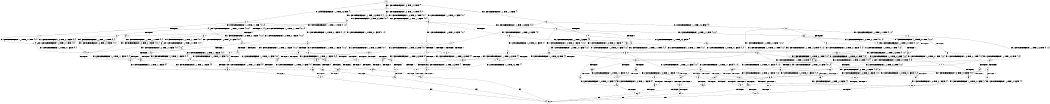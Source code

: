 digraph BCG {
size = "7, 10.5";
center = TRUE;
node [shape = circle];
0 [peripheries = 2];
0 -> 1 [label = "EX !1 !ATOMIC_EXCH_BRANCH (1, +0, TRUE, +0, 1, TRUE) !{}"];
0 -> 2 [label = "EX !2 !ATOMIC_EXCH_BRANCH (1, +1, TRUE, +0, 3, TRUE) !{}"];
0 -> 3 [label = "EX !0 !ATOMIC_EXCH_BRANCH (1, +1, TRUE, +1, 1, FALSE) !{}"];
1 -> 4 [label = "EX !2 !ATOMIC_EXCH_BRANCH (1, +1, TRUE, +0, 3, TRUE) !{0, 1}"];
1 -> 5 [label = "EX !0 !ATOMIC_EXCH_BRANCH (1, +1, TRUE, +1, 1, FALSE) !{0, 1}"];
1 -> 6 [label = "EX !1 !ATOMIC_EXCH_BRANCH (1, +0, TRUE, +0, 1, TRUE) !{0, 1}"];
2 -> 7 [label = "TERMINATE !2"];
2 -> 8 [label = "EX !1 !ATOMIC_EXCH_BRANCH (1, +0, TRUE, +0, 1, FALSE) !{0, 1, 2}"];
2 -> 9 [label = "EX !0 !ATOMIC_EXCH_BRANCH (1, +1, TRUE, +1, 1, TRUE) !{0, 1, 2}"];
3 -> 10 [label = "TERMINATE !0"];
3 -> 11 [label = "EX !1 !ATOMIC_EXCH_BRANCH (1, +0, TRUE, +0, 1, FALSE) !{0}"];
3 -> 12 [label = "EX !2 !ATOMIC_EXCH_BRANCH (1, +1, TRUE, +0, 3, FALSE) !{0}"];
4 -> 13 [label = "TERMINATE !2"];
4 -> 14 [label = "EX !0 !ATOMIC_EXCH_BRANCH (1, +1, TRUE, +1, 1, TRUE) !{0, 1, 2}"];
4 -> 8 [label = "EX !1 !ATOMIC_EXCH_BRANCH (1, +0, TRUE, +0, 1, FALSE) !{0, 1, 2}"];
5 -> 15 [label = "TERMINATE !0"];
5 -> 16 [label = "EX !2 !ATOMIC_EXCH_BRANCH (1, +1, TRUE, +0, 3, FALSE) !{0, 1}"];
5 -> 17 [label = "EX !1 !ATOMIC_EXCH_BRANCH (1, +0, TRUE, +0, 1, FALSE) !{0, 1}"];
6 -> 4 [label = "EX !2 !ATOMIC_EXCH_BRANCH (1, +1, TRUE, +0, 3, TRUE) !{0, 1}"];
6 -> 5 [label = "EX !0 !ATOMIC_EXCH_BRANCH (1, +1, TRUE, +1, 1, FALSE) !{0, 1}"];
6 -> 6 [label = "EX !1 !ATOMIC_EXCH_BRANCH (1, +0, TRUE, +0, 1, TRUE) !{0, 1}"];
7 -> 18 [label = "EX !1 !ATOMIC_EXCH_BRANCH (1, +0, TRUE, +0, 1, FALSE) !{0, 1}"];
7 -> 19 [label = "EX !0 !ATOMIC_EXCH_BRANCH (1, +1, TRUE, +1, 1, TRUE) !{0, 1}"];
8 -> 20 [label = "TERMINATE !1"];
8 -> 21 [label = "TERMINATE !2"];
8 -> 22 [label = "EX !0 !ATOMIC_EXCH_BRANCH (1, +1, TRUE, +1, 1, FALSE) !{0, 1, 2}"];
9 -> 23 [label = "TERMINATE !2"];
9 -> 24 [label = "EX !1 !ATOMIC_EXCH_BRANCH (1, +0, TRUE, +0, 1, FALSE) !{0, 1, 2}"];
9 -> 9 [label = "EX !0 !ATOMIC_EXCH_BRANCH (1, +1, TRUE, +1, 1, TRUE) !{0, 1, 2}"];
10 -> 25 [label = "EX !1 !ATOMIC_EXCH_BRANCH (1, +0, TRUE, +0, 1, FALSE) !{}"];
10 -> 26 [label = "EX !2 !ATOMIC_EXCH_BRANCH (1, +1, TRUE, +0, 3, FALSE) !{}"];
11 -> 27 [label = "TERMINATE !1"];
11 -> 28 [label = "TERMINATE !0"];
11 -> 29 [label = "EX !2 !ATOMIC_EXCH_BRANCH (1, +1, TRUE, +0, 3, TRUE) !{0, 1}"];
12 -> 30 [label = "TERMINATE !0"];
12 -> 31 [label = "EX !1 !ATOMIC_EXCH_BRANCH (1, +0, TRUE, +0, 1, FALSE) !{0, 1, 2}"];
12 -> 32 [label = "EX !2 !ATOMIC_EXCH_BRANCH (1, +0, TRUE, +1, 1, TRUE) !{0, 1, 2}"];
13 -> 33 [label = "EX !0 !ATOMIC_EXCH_BRANCH (1, +1, TRUE, +1, 1, TRUE) !{0, 1}"];
13 -> 18 [label = "EX !1 !ATOMIC_EXCH_BRANCH (1, +0, TRUE, +0, 1, FALSE) !{0, 1}"];
14 -> 34 [label = "TERMINATE !2"];
14 -> 24 [label = "EX !1 !ATOMIC_EXCH_BRANCH (1, +0, TRUE, +0, 1, FALSE) !{0, 1, 2}"];
14 -> 14 [label = "EX !0 !ATOMIC_EXCH_BRANCH (1, +1, TRUE, +1, 1, TRUE) !{0, 1, 2}"];
15 -> 35 [label = "EX !2 !ATOMIC_EXCH_BRANCH (1, +1, TRUE, +0, 3, FALSE) !{1}"];
15 -> 36 [label = "EX !1 !ATOMIC_EXCH_BRANCH (1, +0, TRUE, +0, 1, FALSE) !{1}"];
16 -> 37 [label = "TERMINATE !0"];
16 -> 38 [label = "EX !2 !ATOMIC_EXCH_BRANCH (1, +0, TRUE, +1, 1, TRUE) !{0, 1, 2}"];
16 -> 31 [label = "EX !1 !ATOMIC_EXCH_BRANCH (1, +0, TRUE, +0, 1, FALSE) !{0, 1, 2}"];
17 -> 27 [label = "TERMINATE !1"];
17 -> 28 [label = "TERMINATE !0"];
17 -> 29 [label = "EX !2 !ATOMIC_EXCH_BRANCH (1, +1, TRUE, +0, 3, TRUE) !{0, 1}"];
18 -> 39 [label = "TERMINATE !1"];
18 -> 40 [label = "EX !0 !ATOMIC_EXCH_BRANCH (1, +1, TRUE, +1, 1, FALSE) !{0, 1}"];
19 -> 41 [label = "EX !1 !ATOMIC_EXCH_BRANCH (1, +0, TRUE, +0, 1, FALSE) !{0, 1}"];
19 -> 19 [label = "EX !0 !ATOMIC_EXCH_BRANCH (1, +1, TRUE, +1, 1, TRUE) !{0, 1}"];
20 -> 42 [label = "TERMINATE !2"];
20 -> 43 [label = "EX !0 !ATOMIC_EXCH_BRANCH (1, +1, TRUE, +1, 1, FALSE) !{0, 2}"];
21 -> 39 [label = "TERMINATE !1"];
21 -> 40 [label = "EX !0 !ATOMIC_EXCH_BRANCH (1, +1, TRUE, +1, 1, FALSE) !{0, 1}"];
22 -> 44 [label = "TERMINATE !1"];
22 -> 45 [label = "TERMINATE !2"];
22 -> 46 [label = "TERMINATE !0"];
23 -> 41 [label = "EX !1 !ATOMIC_EXCH_BRANCH (1, +0, TRUE, +0, 1, FALSE) !{0, 1}"];
23 -> 19 [label = "EX !0 !ATOMIC_EXCH_BRANCH (1, +1, TRUE, +1, 1, TRUE) !{0, 1}"];
24 -> 47 [label = "TERMINATE !1"];
24 -> 48 [label = "TERMINATE !2"];
24 -> 22 [label = "EX !0 !ATOMIC_EXCH_BRANCH (1, +1, TRUE, +1, 1, FALSE) !{0, 1, 2}"];
25 -> 49 [label = "TERMINATE !1"];
25 -> 50 [label = "EX !2 !ATOMIC_EXCH_BRANCH (1, +1, TRUE, +0, 3, TRUE) !{1}"];
26 -> 51 [label = "EX !1 !ATOMIC_EXCH_BRANCH (1, +0, TRUE, +0, 1, FALSE) !{1, 2}"];
26 -> 52 [label = "EX !2 !ATOMIC_EXCH_BRANCH (1, +0, TRUE, +1, 1, TRUE) !{1, 2}"];
27 -> 53 [label = "TERMINATE !0"];
27 -> 54 [label = "EX !2 !ATOMIC_EXCH_BRANCH (1, +1, TRUE, +0, 3, TRUE) !{0}"];
28 -> 49 [label = "TERMINATE !1"];
28 -> 50 [label = "EX !2 !ATOMIC_EXCH_BRANCH (1, +1, TRUE, +0, 3, TRUE) !{1}"];
29 -> 44 [label = "TERMINATE !1"];
29 -> 45 [label = "TERMINATE !2"];
29 -> 46 [label = "TERMINATE !0"];
30 -> 51 [label = "EX !1 !ATOMIC_EXCH_BRANCH (1, +0, TRUE, +0, 1, FALSE) !{1, 2}"];
30 -> 52 [label = "EX !2 !ATOMIC_EXCH_BRANCH (1, +0, TRUE, +1, 1, TRUE) !{1, 2}"];
31 -> 55 [label = "TERMINATE !1"];
31 -> 56 [label = "TERMINATE !0"];
31 -> 57 [label = "EX !2 !ATOMIC_EXCH_BRANCH (1, +0, TRUE, +1, 1, FALSE) !{0, 1, 2}"];
32 -> 58 [label = "TERMINATE !0"];
32 -> 59 [label = "EX !1 !ATOMIC_EXCH_BRANCH (1, +0, TRUE, +0, 1, TRUE) !{0, 1, 2}"];
32 -> 60 [label = "EX !2 !ATOMIC_EXCH_BRANCH (1, +1, TRUE, +0, 3, TRUE) !{0, 1, 2}"];
33 -> 41 [label = "EX !1 !ATOMIC_EXCH_BRANCH (1, +0, TRUE, +0, 1, FALSE) !{0, 1}"];
33 -> 33 [label = "EX !0 !ATOMIC_EXCH_BRANCH (1, +1, TRUE, +1, 1, TRUE) !{0, 1}"];
34 -> 41 [label = "EX !1 !ATOMIC_EXCH_BRANCH (1, +0, TRUE, +0, 1, FALSE) !{0, 1}"];
34 -> 33 [label = "EX !0 !ATOMIC_EXCH_BRANCH (1, +1, TRUE, +1, 1, TRUE) !{0, 1}"];
35 -> 61 [label = "EX !2 !ATOMIC_EXCH_BRANCH (1, +0, TRUE, +1, 1, TRUE) !{1, 2}"];
35 -> 51 [label = "EX !1 !ATOMIC_EXCH_BRANCH (1, +0, TRUE, +0, 1, FALSE) !{1, 2}"];
36 -> 49 [label = "TERMINATE !1"];
36 -> 50 [label = "EX !2 !ATOMIC_EXCH_BRANCH (1, +1, TRUE, +0, 3, TRUE) !{1}"];
37 -> 61 [label = "EX !2 !ATOMIC_EXCH_BRANCH (1, +0, TRUE, +1, 1, TRUE) !{1, 2}"];
37 -> 51 [label = "EX !1 !ATOMIC_EXCH_BRANCH (1, +0, TRUE, +0, 1, FALSE) !{1, 2}"];
38 -> 62 [label = "TERMINATE !0"];
38 -> 63 [label = "EX !2 !ATOMIC_EXCH_BRANCH (1, +1, TRUE, +0, 3, TRUE) !{0, 1, 2}"];
38 -> 59 [label = "EX !1 !ATOMIC_EXCH_BRANCH (1, +0, TRUE, +0, 1, TRUE) !{0, 1, 2}"];
39 -> 64 [label = "EX !0 !ATOMIC_EXCH_BRANCH (1, +1, TRUE, +1, 1, FALSE) !{0}"];
40 -> 65 [label = "TERMINATE !1"];
40 -> 66 [label = "TERMINATE !0"];
41 -> 67 [label = "TERMINATE !1"];
41 -> 40 [label = "EX !0 !ATOMIC_EXCH_BRANCH (1, +1, TRUE, +1, 1, FALSE) !{0, 1}"];
42 -> 64 [label = "EX !0 !ATOMIC_EXCH_BRANCH (1, +1, TRUE, +1, 1, FALSE) !{0}"];
43 -> 68 [label = "TERMINATE !2"];
43 -> 69 [label = "TERMINATE !0"];
44 -> 68 [label = "TERMINATE !2"];
44 -> 69 [label = "TERMINATE !0"];
45 -> 65 [label = "TERMINATE !1"];
45 -> 66 [label = "TERMINATE !0"];
46 -> 70 [label = "TERMINATE !1"];
46 -> 71 [label = "TERMINATE !2"];
47 -> 72 [label = "TERMINATE !2"];
47 -> 43 [label = "EX !0 !ATOMIC_EXCH_BRANCH (1, +1, TRUE, +1, 1, FALSE) !{0, 2}"];
48 -> 67 [label = "TERMINATE !1"];
48 -> 40 [label = "EX !0 !ATOMIC_EXCH_BRANCH (1, +1, TRUE, +1, 1, FALSE) !{0, 1}"];
49 -> 73 [label = "EX !2 !ATOMIC_EXCH_BRANCH (1, +1, TRUE, +0, 3, TRUE) !{}"];
50 -> 70 [label = "TERMINATE !1"];
50 -> 71 [label = "TERMINATE !2"];
51 -> 74 [label = "TERMINATE !1"];
51 -> 75 [label = "EX !2 !ATOMIC_EXCH_BRANCH (1, +0, TRUE, +1, 1, FALSE) !{1, 2}"];
52 -> 76 [label = "EX !1 !ATOMIC_EXCH_BRANCH (1, +0, TRUE, +0, 1, TRUE) !{1, 2}"];
52 -> 77 [label = "EX !2 !ATOMIC_EXCH_BRANCH (1, +1, TRUE, +0, 3, TRUE) !{1, 2}"];
53 -> 73 [label = "EX !2 !ATOMIC_EXCH_BRANCH (1, +1, TRUE, +0, 3, TRUE) !{}"];
54 -> 68 [label = "TERMINATE !2"];
54 -> 69 [label = "TERMINATE !0"];
55 -> 78 [label = "TERMINATE !0"];
55 -> 79 [label = "EX !2 !ATOMIC_EXCH_BRANCH (1, +0, TRUE, +1, 1, FALSE) !{0, 2}"];
56 -> 74 [label = "TERMINATE !1"];
56 -> 75 [label = "EX !2 !ATOMIC_EXCH_BRANCH (1, +0, TRUE, +1, 1, FALSE) !{1, 2}"];
57 -> 80 [label = "TERMINATE !1"];
57 -> 81 [label = "TERMINATE !2"];
57 -> 82 [label = "TERMINATE !0"];
58 -> 76 [label = "EX !1 !ATOMIC_EXCH_BRANCH (1, +0, TRUE, +0, 1, TRUE) !{1, 2}"];
58 -> 77 [label = "EX !2 !ATOMIC_EXCH_BRANCH (1, +1, TRUE, +0, 3, TRUE) !{1, 2}"];
59 -> 62 [label = "TERMINATE !0"];
59 -> 63 [label = "EX !2 !ATOMIC_EXCH_BRANCH (1, +1, TRUE, +0, 3, TRUE) !{0, 1, 2}"];
59 -> 59 [label = "EX !1 !ATOMIC_EXCH_BRANCH (1, +0, TRUE, +0, 1, TRUE) !{0, 1, 2}"];
60 -> 83 [label = "TERMINATE !2"];
60 -> 84 [label = "TERMINATE !0"];
60 -> 85 [label = "EX !1 !ATOMIC_EXCH_BRANCH (1, +0, TRUE, +0, 1, FALSE) !{0, 1, 2}"];
61 -> 86 [label = "EX !2 !ATOMIC_EXCH_BRANCH (1, +1, TRUE, +0, 3, TRUE) !{1, 2}"];
61 -> 76 [label = "EX !1 !ATOMIC_EXCH_BRANCH (1, +0, TRUE, +0, 1, TRUE) !{1, 2}"];
62 -> 86 [label = "EX !2 !ATOMIC_EXCH_BRANCH (1, +1, TRUE, +0, 3, TRUE) !{1, 2}"];
62 -> 76 [label = "EX !1 !ATOMIC_EXCH_BRANCH (1, +0, TRUE, +0, 1, TRUE) !{1, 2}"];
63 -> 87 [label = "TERMINATE !2"];
63 -> 88 [label = "TERMINATE !0"];
63 -> 85 [label = "EX !1 !ATOMIC_EXCH_BRANCH (1, +0, TRUE, +0, 1, FALSE) !{0, 1, 2}"];
64 -> 89 [label = "TERMINATE !0"];
65 -> 89 [label = "TERMINATE !0"];
66 -> 90 [label = "TERMINATE !1"];
67 -> 64 [label = "EX !0 !ATOMIC_EXCH_BRANCH (1, +1, TRUE, +1, 1, FALSE) !{0}"];
68 -> 89 [label = "TERMINATE !0"];
69 -> 91 [label = "TERMINATE !2"];
70 -> 91 [label = "TERMINATE !2"];
71 -> 90 [label = "TERMINATE !1"];
72 -> 64 [label = "EX !0 !ATOMIC_EXCH_BRANCH (1, +1, TRUE, +1, 1, FALSE) !{0}"];
73 -> 91 [label = "TERMINATE !2"];
74 -> 92 [label = "EX !2 !ATOMIC_EXCH_BRANCH (1, +0, TRUE, +1, 1, FALSE) !{2}"];
75 -> 93 [label = "TERMINATE !1"];
75 -> 94 [label = "TERMINATE !2"];
76 -> 86 [label = "EX !2 !ATOMIC_EXCH_BRANCH (1, +1, TRUE, +0, 3, TRUE) !{1, 2}"];
76 -> 76 [label = "EX !1 !ATOMIC_EXCH_BRANCH (1, +0, TRUE, +0, 1, TRUE) !{1, 2}"];
77 -> 95 [label = "TERMINATE !2"];
77 -> 96 [label = "EX !1 !ATOMIC_EXCH_BRANCH (1, +0, TRUE, +0, 1, FALSE) !{1, 2}"];
78 -> 92 [label = "EX !2 !ATOMIC_EXCH_BRANCH (1, +0, TRUE, +1, 1, FALSE) !{2}"];
79 -> 97 [label = "TERMINATE !2"];
79 -> 98 [label = "TERMINATE !0"];
80 -> 97 [label = "TERMINATE !2"];
80 -> 98 [label = "TERMINATE !0"];
81 -> 99 [label = "TERMINATE !1"];
81 -> 100 [label = "TERMINATE !0"];
82 -> 93 [label = "TERMINATE !1"];
82 -> 94 [label = "TERMINATE !2"];
83 -> 101 [label = "TERMINATE !0"];
83 -> 102 [label = "EX !1 !ATOMIC_EXCH_BRANCH (1, +0, TRUE, +0, 1, FALSE) !{0, 1}"];
84 -> 95 [label = "TERMINATE !2"];
84 -> 96 [label = "EX !1 !ATOMIC_EXCH_BRANCH (1, +0, TRUE, +0, 1, FALSE) !{1, 2}"];
85 -> 80 [label = "TERMINATE !1"];
85 -> 81 [label = "TERMINATE !2"];
85 -> 82 [label = "TERMINATE !0"];
86 -> 103 [label = "TERMINATE !2"];
86 -> 96 [label = "EX !1 !ATOMIC_EXCH_BRANCH (1, +0, TRUE, +0, 1, FALSE) !{1, 2}"];
87 -> 104 [label = "TERMINATE !0"];
87 -> 102 [label = "EX !1 !ATOMIC_EXCH_BRANCH (1, +0, TRUE, +0, 1, FALSE) !{0, 1}"];
88 -> 103 [label = "TERMINATE !2"];
88 -> 96 [label = "EX !1 !ATOMIC_EXCH_BRANCH (1, +0, TRUE, +0, 1, FALSE) !{1, 2}"];
89 -> 105 [label = "exit"];
90 -> 105 [label = "exit"];
91 -> 105 [label = "exit"];
92 -> 106 [label = "TERMINATE !2"];
93 -> 106 [label = "TERMINATE !2"];
94 -> 107 [label = "TERMINATE !1"];
95 -> 108 [label = "EX !1 !ATOMIC_EXCH_BRANCH (1, +0, TRUE, +0, 1, FALSE) !{1}"];
96 -> 93 [label = "TERMINATE !1"];
96 -> 94 [label = "TERMINATE !2"];
97 -> 109 [label = "TERMINATE !0"];
98 -> 106 [label = "TERMINATE !2"];
99 -> 109 [label = "TERMINATE !0"];
100 -> 107 [label = "TERMINATE !1"];
101 -> 108 [label = "EX !1 !ATOMIC_EXCH_BRANCH (1, +0, TRUE, +0, 1, FALSE) !{1}"];
102 -> 99 [label = "TERMINATE !1"];
102 -> 100 [label = "TERMINATE !0"];
103 -> 108 [label = "EX !1 !ATOMIC_EXCH_BRANCH (1, +0, TRUE, +0, 1, FALSE) !{1}"];
104 -> 108 [label = "EX !1 !ATOMIC_EXCH_BRANCH (1, +0, TRUE, +0, 1, FALSE) !{1}"];
106 -> 105 [label = "exit"];
107 -> 105 [label = "exit"];
108 -> 107 [label = "TERMINATE !1"];
109 -> 105 [label = "exit"];
}
